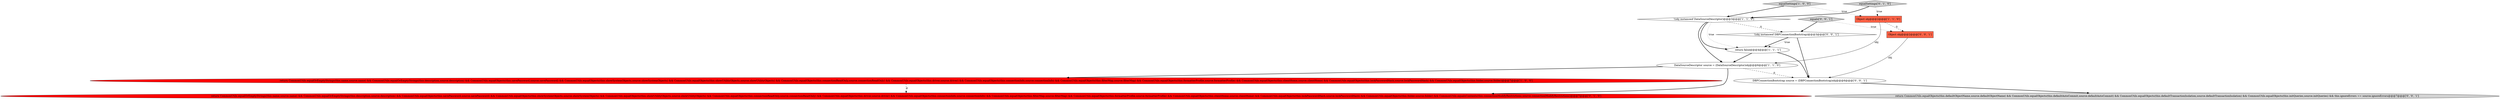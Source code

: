 digraph {
5 [style = filled, label = "return false@@@4@@@['1', '1', '1']", fillcolor = white, shape = ellipse image = "AAA0AAABBB1BBB"];
9 [style = filled, label = "return CommonUtils.equalObjects(this.defaultObjectName,source.defaultObjectName) && CommonUtils.equalObjects(this.defaultAutoCommit,source.defaultAutoCommit) && CommonUtils.equalObjects(this.defaultTransactionIsolation,source.defaultTransactionIsolation) && CommonUtils.equalObjects(this.initQueries,source.initQueries) && this.ignoreErrors == source.ignoreErrors@@@7@@@['0', '0', '1']", fillcolor = lightgray, shape = ellipse image = "AAA0AAABBB3BBB"];
11 [style = filled, label = "equals['0', '0', '1']", fillcolor = lightgray, shape = diamond image = "AAA0AAABBB3BBB"];
12 [style = filled, label = "!(obj instanceof DBPConnectionBootstrap)@@@3@@@['0', '0', '1']", fillcolor = white, shape = diamond image = "AAA0AAABBB3BBB"];
4 [style = filled, label = "return CommonUtils.equalOrEmptyStrings(this.name,source.name) && CommonUtils.equalOrEmptyStrings(this.description,source.description) && CommonUtils.equalObjects(this.savePassword,source.savePassword) && CommonUtils.equalObjects(this.showSystemObjects,source.showSystemObjects) && CommonUtils.equalObjects(this.showUtilityObjects,source.showUtilityObjects) && CommonUtils.equalObjects(this.connectionReadOnly,source.connectionReadOnly) && CommonUtils.equalObjects(this.driver,source.driver) && CommonUtils.equalObjects(this.connectionInfo,source.connectionInfo) && CommonUtils.equalObjects(this.filterMap,source.filterMap) && CommonUtils.equalObjects(this.formatterProfile,source.formatterProfile) && CommonUtils.equalObjects(this.clientHome,source.clientHome) && CommonUtils.equalObjects(this.lockPasswordHash,source.lockPasswordHash) && CommonUtils.equalObjects(this.folder,source.folder)@@@7@@@['1', '0', '0']", fillcolor = red, shape = ellipse image = "AAA1AAABBB1BBB"];
2 [style = filled, label = "equalSettings['1', '0', '0']", fillcolor = lightgray, shape = diamond image = "AAA0AAABBB1BBB"];
8 [style = filled, label = "Object obj@@@2@@@['0', '0', '1']", fillcolor = tomato, shape = box image = "AAA0AAABBB3BBB"];
1 [style = filled, label = "Object obj@@@2@@@['1', '1', '0']", fillcolor = tomato, shape = box image = "AAA0AAABBB1BBB"];
3 [style = filled, label = "!(obj instanceof DataSourceDescriptor)@@@3@@@['1', '1', '0']", fillcolor = white, shape = diamond image = "AAA0AAABBB1BBB"];
6 [style = filled, label = "return CommonUtils.equalOrEmptyStrings(this.name,source.name) && CommonUtils.equalOrEmptyStrings(this.description,source.description) && CommonUtils.equalObjects(this.savePassword,source.savePassword) && CommonUtils.equalObjects(this.showSystemObjects,source.showSystemObjects) && CommonUtils.equalObjects(this.showUtilityObjects,source.showUtilityObjects) && CommonUtils.equalObjects(this.connectionReadOnly,source.connectionReadOnly) && CommonUtils.equalObjects(this.driver,source.driver) && CommonUtils.equalObjects(this.connectionInfo,source.connectionInfo) && CommonUtils.equalObjects(this.filterMap,source.filterMap) && CommonUtils.equalObjects(this.formatterProfile,source.formatterProfile) && CommonUtils.equalObjects(this.clientHome,source.clientHome) && CommonUtils.equalObjects(this.lockPasswordHash,source.lockPasswordHash) && CommonUtils.equalObjects(this.folder,source.folder) && CommonUtils.equalsContents(this.connectionModifyRestrictions,source.connectionModifyRestrictions)@@@7@@@['0', '1', '0']", fillcolor = red, shape = ellipse image = "AAA1AAABBB2BBB"];
7 [style = filled, label = "equalSettings['0', '1', '0']", fillcolor = lightgray, shape = diamond image = "AAA0AAABBB2BBB"];
0 [style = filled, label = "DataSourceDescriptor source = (DataSourceDescriptor)obj@@@6@@@['1', '1', '0']", fillcolor = white, shape = ellipse image = "AAA0AAABBB1BBB"];
10 [style = filled, label = "DBPConnectionBootstrap source = (DBPConnectionBootstrap)obj@@@6@@@['0', '0', '1']", fillcolor = white, shape = ellipse image = "AAA0AAABBB3BBB"];
5->10 [style = bold, label=""];
12->5 [style = bold, label=""];
0->6 [style = bold, label=""];
2->3 [style = bold, label=""];
11->12 [style = bold, label=""];
4->6 [style = dashed, label="0"];
7->3 [style = bold, label=""];
3->0 [style = bold, label=""];
0->10 [style = dashed, label="0"];
3->5 [style = bold, label=""];
12->10 [style = bold, label=""];
3->5 [style = dotted, label="true"];
8->10 [style = solid, label="obj"];
3->12 [style = dashed, label="0"];
5->0 [style = bold, label=""];
12->5 [style = dotted, label="true"];
0->4 [style = bold, label=""];
2->1 [style = dotted, label="true"];
1->8 [style = dashed, label="0"];
11->8 [style = dotted, label="true"];
10->9 [style = bold, label=""];
1->0 [style = solid, label="obj"];
7->1 [style = dotted, label="true"];
}
